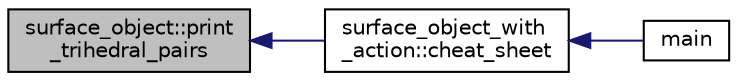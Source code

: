 digraph "surface_object::print_trihedral_pairs"
{
  edge [fontname="Helvetica",fontsize="10",labelfontname="Helvetica",labelfontsize="10"];
  node [fontname="Helvetica",fontsize="10",shape=record];
  rankdir="LR";
  Node2068 [label="surface_object::print\l_trihedral_pairs",height=0.2,width=0.4,color="black", fillcolor="grey75", style="filled", fontcolor="black"];
  Node2068 -> Node2069 [dir="back",color="midnightblue",fontsize="10",style="solid",fontname="Helvetica"];
  Node2069 [label="surface_object_with\l_action::cheat_sheet",height=0.2,width=0.4,color="black", fillcolor="white", style="filled",URL="$db/d28/classsurface__object__with__action.html#a13371a6bb26f27759adcc0f7292b12d2"];
  Node2069 -> Node2070 [dir="back",color="midnightblue",fontsize="10",style="solid",fontname="Helvetica"];
  Node2070 [label="main",height=0.2,width=0.4,color="black", fillcolor="white", style="filled",URL="$d2/dfa/create__surface__main_8_c.html#a217dbf8b442f20279ea00b898af96f52"];
}
